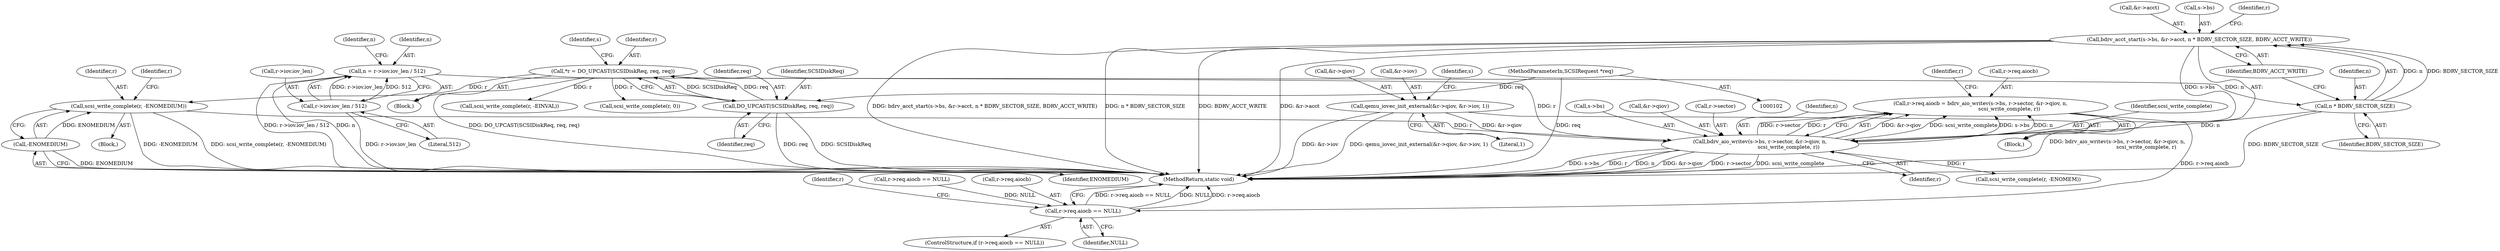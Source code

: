 digraph "0_qemu_103b40f51e4012b3b0ad20f615562a1806d7f49a_2@API" {
"1000193" [label="(Call,r->req.aiocb = bdrv_aio_writev(s->bs, r->sector, &r->qiov, n,\n                                   scsi_write_complete, r))"];
"1000199" [label="(Call,bdrv_aio_writev(s->bs, r->sector, &r->qiov, n,\n                                   scsi_write_complete, r))"];
"1000181" [label="(Call,bdrv_acct_start(s->bs, &r->acct, n * BDRV_SECTOR_SIZE, BDRV_ACCT_WRITE))"];
"1000189" [label="(Call,n * BDRV_SECTOR_SIZE)"];
"1000150" [label="(Call,n = r->iov.iov_len / 512)"];
"1000152" [label="(Call,r->iov.iov_len / 512)"];
"1000171" [label="(Call,qemu_iovec_init_external(&r->qiov, &r->iov, 1))"];
"1000167" [label="(Call,scsi_write_complete(r, -ENOMEDIUM))"];
"1000106" [label="(Call,*r = DO_UPCAST(SCSIDiskReq, req, req))"];
"1000108" [label="(Call,DO_UPCAST(SCSIDiskReq, req, req))"];
"1000103" [label="(MethodParameterIn,SCSIRequest *req)"];
"1000169" [label="(Call,-ENOMEDIUM)"];
"1000214" [label="(Call,r->req.aiocb == NULL)"];
"1000158" [label="(Literal,512)"];
"1000192" [label="(Identifier,BDRV_ACCT_WRITE)"];
"1000183" [label="(Identifier,s)"];
"1000172" [label="(Call,&r->qiov)"];
"1000185" [label="(Call,&r->acct)"];
"1000169" [label="(Call,-ENOMEDIUM)"];
"1000199" [label="(Call,bdrv_aio_writev(s->bs, r->sector, &r->qiov, n,\n                                   scsi_write_complete, r))"];
"1000174" [label="(Identifier,r)"];
"1000194" [label="(Call,r->req.aiocb)"];
"1000212" [label="(Identifier,r)"];
"1000106" [label="(Call,*r = DO_UPCAST(SCSIDiskReq, req, req))"];
"1000190" [label="(Identifier,n)"];
"1000211" [label="(Identifier,scsi_write_complete)"];
"1000200" [label="(Call,s->bs)"];
"1000193" [label="(Call,r->req.aiocb = bdrv_aio_writev(s->bs, r->sector, &r->qiov, n,\n                                   scsi_write_complete, r))"];
"1000108" [label="(Call,DO_UPCAST(SCSIDiskReq, req, req))"];
"1000150" [label="(Call,n = r->iov.iov_len / 512)"];
"1000182" [label="(Call,s->bs)"];
"1000222" [label="(Call,scsi_write_complete(r, -ENOMEM))"];
"1000181" [label="(Call,bdrv_acct_start(s->bs, &r->acct, n * BDRV_SECTOR_SIZE, BDRV_ACCT_WRITE))"];
"1000214" [label="(Call,r->req.aiocb == NULL)"];
"1000171" [label="(Call,qemu_iovec_init_external(&r->qiov, &r->iov, 1))"];
"1000191" [label="(Identifier,BDRV_SECTOR_SIZE)"];
"1000231" [label="(MethodReturn,static void)"];
"1000104" [label="(Block,)"];
"1000151" [label="(Identifier,n)"];
"1000111" [label="(Identifier,req)"];
"1000110" [label="(Identifier,req)"];
"1000213" [label="(ControlStructure,if (r->req.aiocb == NULL))"];
"1000168" [label="(Identifier,r)"];
"1000223" [label="(Identifier,r)"];
"1000125" [label="(Call,r->req.aiocb == NULL)"];
"1000107" [label="(Identifier,r)"];
"1000189" [label="(Call,n * BDRV_SECTOR_SIZE)"];
"1000206" [label="(Call,&r->qiov)"];
"1000152" [label="(Call,r->iov.iov_len / 512)"];
"1000153" [label="(Call,r->iov.iov_len)"];
"1000114" [label="(Identifier,s)"];
"1000103" [label="(MethodParameterIn,SCSIRequest *req)"];
"1000161" [label="(Block,)"];
"1000170" [label="(Identifier,ENOMEDIUM)"];
"1000166" [label="(Block,)"];
"1000217" [label="(Identifier,r)"];
"1000176" [label="(Call,&r->iov)"];
"1000180" [label="(Literal,1)"];
"1000145" [label="(Call,scsi_write_complete(r, -EINVAL))"];
"1000220" [label="(Identifier,NULL)"];
"1000109" [label="(Identifier,SCSIDiskReq)"];
"1000196" [label="(Identifier,r)"];
"1000203" [label="(Call,r->sector)"];
"1000215" [label="(Call,r->req.aiocb)"];
"1000160" [label="(Identifier,n)"];
"1000167" [label="(Call,scsi_write_complete(r, -ENOMEDIUM))"];
"1000228" [label="(Call,scsi_write_complete(r, 0))"];
"1000210" [label="(Identifier,n)"];
"1000193" -> "1000161"  [label="AST: "];
"1000193" -> "1000199"  [label="CFG: "];
"1000194" -> "1000193"  [label="AST: "];
"1000199" -> "1000193"  [label="AST: "];
"1000217" -> "1000193"  [label="CFG: "];
"1000193" -> "1000231"  [label="DDG: bdrv_aio_writev(s->bs, r->sector, &r->qiov, n,\n                                   scsi_write_complete, r)"];
"1000199" -> "1000193"  [label="DDG: &r->qiov"];
"1000199" -> "1000193"  [label="DDG: scsi_write_complete"];
"1000199" -> "1000193"  [label="DDG: s->bs"];
"1000199" -> "1000193"  [label="DDG: n"];
"1000199" -> "1000193"  [label="DDG: r->sector"];
"1000199" -> "1000193"  [label="DDG: r"];
"1000193" -> "1000214"  [label="DDG: r->req.aiocb"];
"1000199" -> "1000212"  [label="CFG: "];
"1000200" -> "1000199"  [label="AST: "];
"1000203" -> "1000199"  [label="AST: "];
"1000206" -> "1000199"  [label="AST: "];
"1000210" -> "1000199"  [label="AST: "];
"1000211" -> "1000199"  [label="AST: "];
"1000212" -> "1000199"  [label="AST: "];
"1000199" -> "1000231"  [label="DDG: s->bs"];
"1000199" -> "1000231"  [label="DDG: r"];
"1000199" -> "1000231"  [label="DDG: n"];
"1000199" -> "1000231"  [label="DDG: &r->qiov"];
"1000199" -> "1000231"  [label="DDG: r->sector"];
"1000199" -> "1000231"  [label="DDG: scsi_write_complete"];
"1000181" -> "1000199"  [label="DDG: s->bs"];
"1000171" -> "1000199"  [label="DDG: &r->qiov"];
"1000189" -> "1000199"  [label="DDG: n"];
"1000167" -> "1000199"  [label="DDG: r"];
"1000106" -> "1000199"  [label="DDG: r"];
"1000199" -> "1000222"  [label="DDG: r"];
"1000181" -> "1000161"  [label="AST: "];
"1000181" -> "1000192"  [label="CFG: "];
"1000182" -> "1000181"  [label="AST: "];
"1000185" -> "1000181"  [label="AST: "];
"1000189" -> "1000181"  [label="AST: "];
"1000192" -> "1000181"  [label="AST: "];
"1000196" -> "1000181"  [label="CFG: "];
"1000181" -> "1000231"  [label="DDG: &r->acct"];
"1000181" -> "1000231"  [label="DDG: bdrv_acct_start(s->bs, &r->acct, n * BDRV_SECTOR_SIZE, BDRV_ACCT_WRITE)"];
"1000181" -> "1000231"  [label="DDG: n * BDRV_SECTOR_SIZE"];
"1000181" -> "1000231"  [label="DDG: BDRV_ACCT_WRITE"];
"1000189" -> "1000181"  [label="DDG: n"];
"1000189" -> "1000181"  [label="DDG: BDRV_SECTOR_SIZE"];
"1000189" -> "1000191"  [label="CFG: "];
"1000190" -> "1000189"  [label="AST: "];
"1000191" -> "1000189"  [label="AST: "];
"1000192" -> "1000189"  [label="CFG: "];
"1000189" -> "1000231"  [label="DDG: BDRV_SECTOR_SIZE"];
"1000150" -> "1000189"  [label="DDG: n"];
"1000150" -> "1000104"  [label="AST: "];
"1000150" -> "1000152"  [label="CFG: "];
"1000151" -> "1000150"  [label="AST: "];
"1000152" -> "1000150"  [label="AST: "];
"1000160" -> "1000150"  [label="CFG: "];
"1000150" -> "1000231"  [label="DDG: r->iov.iov_len / 512"];
"1000150" -> "1000231"  [label="DDG: n"];
"1000152" -> "1000150"  [label="DDG: r->iov.iov_len"];
"1000152" -> "1000150"  [label="DDG: 512"];
"1000152" -> "1000158"  [label="CFG: "];
"1000153" -> "1000152"  [label="AST: "];
"1000158" -> "1000152"  [label="AST: "];
"1000152" -> "1000231"  [label="DDG: r->iov.iov_len"];
"1000171" -> "1000161"  [label="AST: "];
"1000171" -> "1000180"  [label="CFG: "];
"1000172" -> "1000171"  [label="AST: "];
"1000176" -> "1000171"  [label="AST: "];
"1000180" -> "1000171"  [label="AST: "];
"1000183" -> "1000171"  [label="CFG: "];
"1000171" -> "1000231"  [label="DDG: &r->iov"];
"1000171" -> "1000231"  [label="DDG: qemu_iovec_init_external(&r->qiov, &r->iov, 1)"];
"1000167" -> "1000166"  [label="AST: "];
"1000167" -> "1000169"  [label="CFG: "];
"1000168" -> "1000167"  [label="AST: "];
"1000169" -> "1000167"  [label="AST: "];
"1000174" -> "1000167"  [label="CFG: "];
"1000167" -> "1000231"  [label="DDG: -ENOMEDIUM"];
"1000167" -> "1000231"  [label="DDG: scsi_write_complete(r, -ENOMEDIUM)"];
"1000106" -> "1000167"  [label="DDG: r"];
"1000169" -> "1000167"  [label="DDG: ENOMEDIUM"];
"1000106" -> "1000104"  [label="AST: "];
"1000106" -> "1000108"  [label="CFG: "];
"1000107" -> "1000106"  [label="AST: "];
"1000108" -> "1000106"  [label="AST: "];
"1000114" -> "1000106"  [label="CFG: "];
"1000106" -> "1000231"  [label="DDG: DO_UPCAST(SCSIDiskReq, req, req)"];
"1000108" -> "1000106"  [label="DDG: SCSIDiskReq"];
"1000108" -> "1000106"  [label="DDG: req"];
"1000106" -> "1000145"  [label="DDG: r"];
"1000106" -> "1000228"  [label="DDG: r"];
"1000108" -> "1000111"  [label="CFG: "];
"1000109" -> "1000108"  [label="AST: "];
"1000110" -> "1000108"  [label="AST: "];
"1000111" -> "1000108"  [label="AST: "];
"1000108" -> "1000231"  [label="DDG: req"];
"1000108" -> "1000231"  [label="DDG: SCSIDiskReq"];
"1000103" -> "1000108"  [label="DDG: req"];
"1000103" -> "1000102"  [label="AST: "];
"1000103" -> "1000231"  [label="DDG: req"];
"1000169" -> "1000170"  [label="CFG: "];
"1000170" -> "1000169"  [label="AST: "];
"1000169" -> "1000231"  [label="DDG: ENOMEDIUM"];
"1000214" -> "1000213"  [label="AST: "];
"1000214" -> "1000220"  [label="CFG: "];
"1000215" -> "1000214"  [label="AST: "];
"1000220" -> "1000214"  [label="AST: "];
"1000223" -> "1000214"  [label="CFG: "];
"1000231" -> "1000214"  [label="CFG: "];
"1000214" -> "1000231"  [label="DDG: r->req.aiocb == NULL"];
"1000214" -> "1000231"  [label="DDG: NULL"];
"1000214" -> "1000231"  [label="DDG: r->req.aiocb"];
"1000125" -> "1000214"  [label="DDG: NULL"];
}
